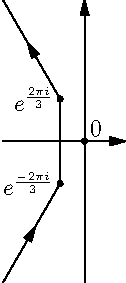 size(0, 5cm);

real a = sqrt(3);

draw((-1, 0)--(0.5, 0), arrow=Arrow);
draw((0, -a)--(0, a), arrow=Arrow);
draw((-1, -a)--(-0.3, -0.3*a), arrow=MidArrow);
draw((-0.3, -0.3*a)--(-0.3, 0.3*a));
draw((-0.3, 0.3*a)--(-1, a), arrow=MidArrow);

dot((-0.3, 0.3*a));
dot((-0.3, -0.3*a));
dot((0, 0));

label("$0$", (0, 0), NE);
label("$e^{\frac{2\pi i}{3}}$", (-0.3, 0.3*a), W);
label("$e^{\frac{-2\pi i}{3}}$", (-0.3, -0.3*a), W);
